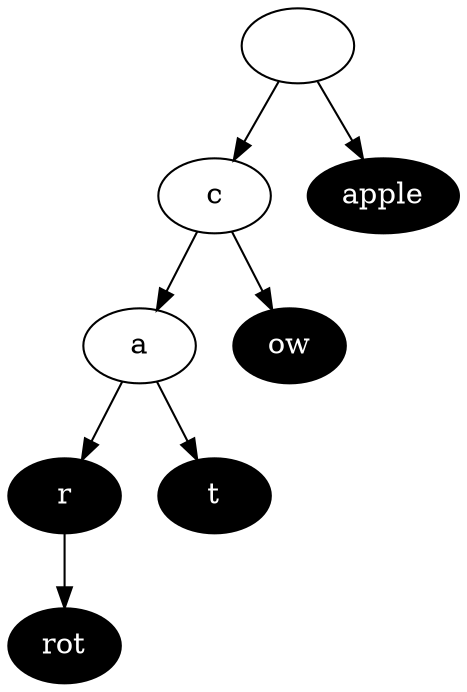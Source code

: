 digraph {
"root"[label=" "];
"0x1006680"[label="c"];
"0x10068d0"[label="a"];
"0x1006760"[label="r" fillcolor=black style=filled fontcolor=white];
"0x1006860"[label="rot" fillcolor=black style=filled fontcolor=white];
"0x10067d0"[label="t" fillcolor=black style=filled fontcolor=white];
"0x1006940"[label="ow" fillcolor=black style=filled fontcolor=white];
"0x10066f0"[label="apple" fillcolor=black style=filled fontcolor=white];
"root" -> "0x1006680";
"0x1006680" -> "0x10068d0";
"0x10068d0" -> "0x1006760";
"0x1006760" -> "0x1006860";
"0x10068d0" -> "0x10067d0";
"0x1006680" -> "0x1006940";
"root" -> "0x10066f0";
}